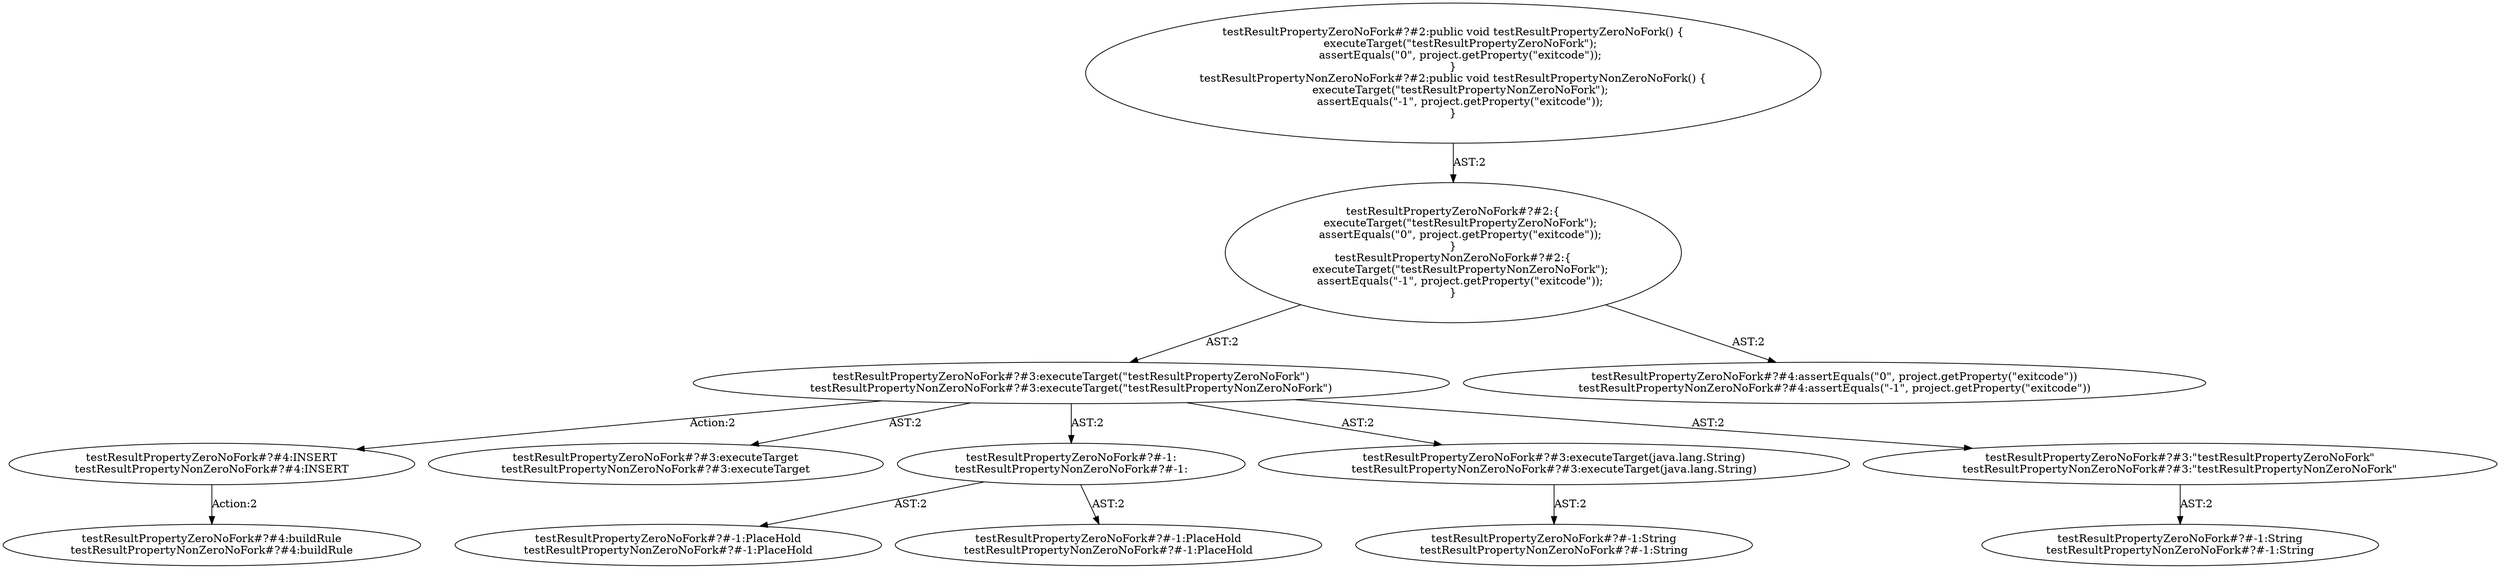 digraph "Pattern" {
0 [label="testResultPropertyZeroNoFork#?#4:INSERT
testResultPropertyNonZeroNoFork#?#4:INSERT" shape=ellipse]
1 [label="testResultPropertyZeroNoFork#?#3:executeTarget(\"testResultPropertyZeroNoFork\")
testResultPropertyNonZeroNoFork#?#3:executeTarget(\"testResultPropertyNonZeroNoFork\")" shape=ellipse]
2 [label="testResultPropertyZeroNoFork#?#2:\{
    executeTarget(\"testResultPropertyZeroNoFork\");
    assertEquals(\"0\", project.getProperty(\"exitcode\"));
\}
testResultPropertyNonZeroNoFork#?#2:\{
    executeTarget(\"testResultPropertyNonZeroNoFork\");
    assertEquals(\"-1\", project.getProperty(\"exitcode\"));
\}" shape=ellipse]
3 [label="testResultPropertyZeroNoFork#?#2:public void testResultPropertyZeroNoFork() \{
    executeTarget(\"testResultPropertyZeroNoFork\");
    assertEquals(\"0\", project.getProperty(\"exitcode\"));
\}
testResultPropertyNonZeroNoFork#?#2:public void testResultPropertyNonZeroNoFork() \{
    executeTarget(\"testResultPropertyNonZeroNoFork\");
    assertEquals(\"-1\", project.getProperty(\"exitcode\"));
\}" shape=ellipse]
4 [label="testResultPropertyZeroNoFork#?#4:assertEquals(\"0\", project.getProperty(\"exitcode\"))
testResultPropertyNonZeroNoFork#?#4:assertEquals(\"-1\", project.getProperty(\"exitcode\"))" shape=ellipse]
5 [label="testResultPropertyZeroNoFork#?#3:executeTarget
testResultPropertyNonZeroNoFork#?#3:executeTarget" shape=ellipse]
6 [label="testResultPropertyZeroNoFork#?#-1:
testResultPropertyNonZeroNoFork#?#-1:" shape=ellipse]
7 [label="testResultPropertyZeroNoFork#?#-1:PlaceHold
testResultPropertyNonZeroNoFork#?#-1:PlaceHold" shape=ellipse]
8 [label="testResultPropertyZeroNoFork#?#-1:PlaceHold
testResultPropertyNonZeroNoFork#?#-1:PlaceHold" shape=ellipse]
9 [label="testResultPropertyZeroNoFork#?#3:executeTarget(java.lang.String)
testResultPropertyNonZeroNoFork#?#3:executeTarget(java.lang.String)" shape=ellipse]
10 [label="testResultPropertyZeroNoFork#?#-1:String
testResultPropertyNonZeroNoFork#?#-1:String" shape=ellipse]
11 [label="testResultPropertyZeroNoFork#?#3:\"testResultPropertyZeroNoFork\"
testResultPropertyNonZeroNoFork#?#3:\"testResultPropertyNonZeroNoFork\"" shape=ellipse]
12 [label="testResultPropertyZeroNoFork#?#-1:String
testResultPropertyNonZeroNoFork#?#-1:String" shape=ellipse]
13 [label="testResultPropertyZeroNoFork#?#4:buildRule
testResultPropertyNonZeroNoFork#?#4:buildRule" shape=ellipse]
0 -> 13 [label="Action:2"];
1 -> 0 [label="Action:2"];
1 -> 5 [label="AST:2"];
1 -> 6 [label="AST:2"];
1 -> 9 [label="AST:2"];
1 -> 11 [label="AST:2"];
2 -> 1 [label="AST:2"];
2 -> 4 [label="AST:2"];
3 -> 2 [label="AST:2"];
6 -> 7 [label="AST:2"];
6 -> 8 [label="AST:2"];
9 -> 10 [label="AST:2"];
11 -> 12 [label="AST:2"];
}